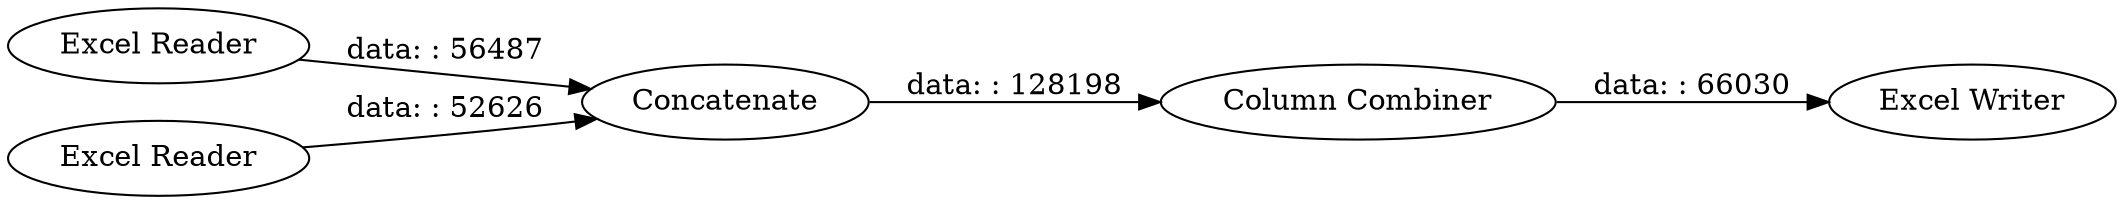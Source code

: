 digraph {
	"1483409482708141047_13" [label="Excel Reader"]
	"1483409482708141047_16" [label=Concatenate]
	"1483409482708141047_12" [label="Excel Reader"]
	"1483409482708141047_18" [label="Excel Writer"]
	"1483409482708141047_17" [label="Column Combiner"]
	"1483409482708141047_16" -> "1483409482708141047_17" [label="data: : 128198"]
	"1483409482708141047_13" -> "1483409482708141047_16" [label="data: : 56487"]
	"1483409482708141047_12" -> "1483409482708141047_16" [label="data: : 52626"]
	"1483409482708141047_17" -> "1483409482708141047_18" [label="data: : 66030"]
	rankdir=LR
}
